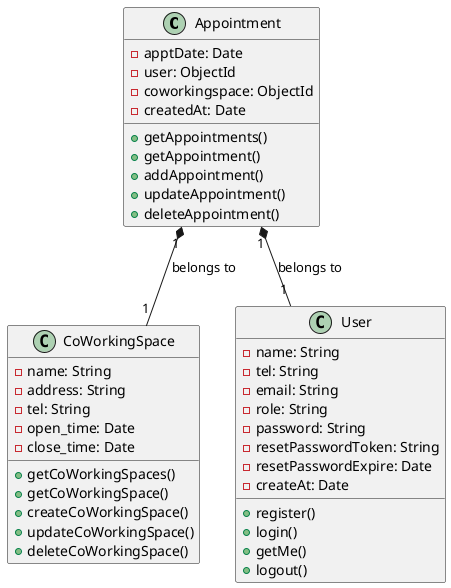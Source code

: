 @startuml

class Appointment {
    - apptDate: Date
    - user: ObjectId
    - coworkingspace: ObjectId
    - createdAt: Date
    + getAppointments()
    + getAppointment()
    + addAppointment()
    + updateAppointment()
    + deleteAppointment()
}

class CoWorkingSpace {
    - name: String
    - address: String
    - tel: String
    - open_time: Date
    - close_time: Date
    + getCoWorkingSpaces()
    + getCoWorkingSpace()
    + createCoWorkingSpace()
    + updateCoWorkingSpace()
    + deleteCoWorkingSpace()
}

class User {
    - name: String
    - tel: String
    - email: String
    - role: String
    - password: String
    - resetPasswordToken: String
    - resetPasswordExpire: Date
    - createAt: Date
    + register()
    + login()
    + getMe()
    + logout()
}

Appointment "1" *-- "1" CoWorkingSpace : belongs to
Appointment "1" *-- "1" User : belongs to

@enduml
